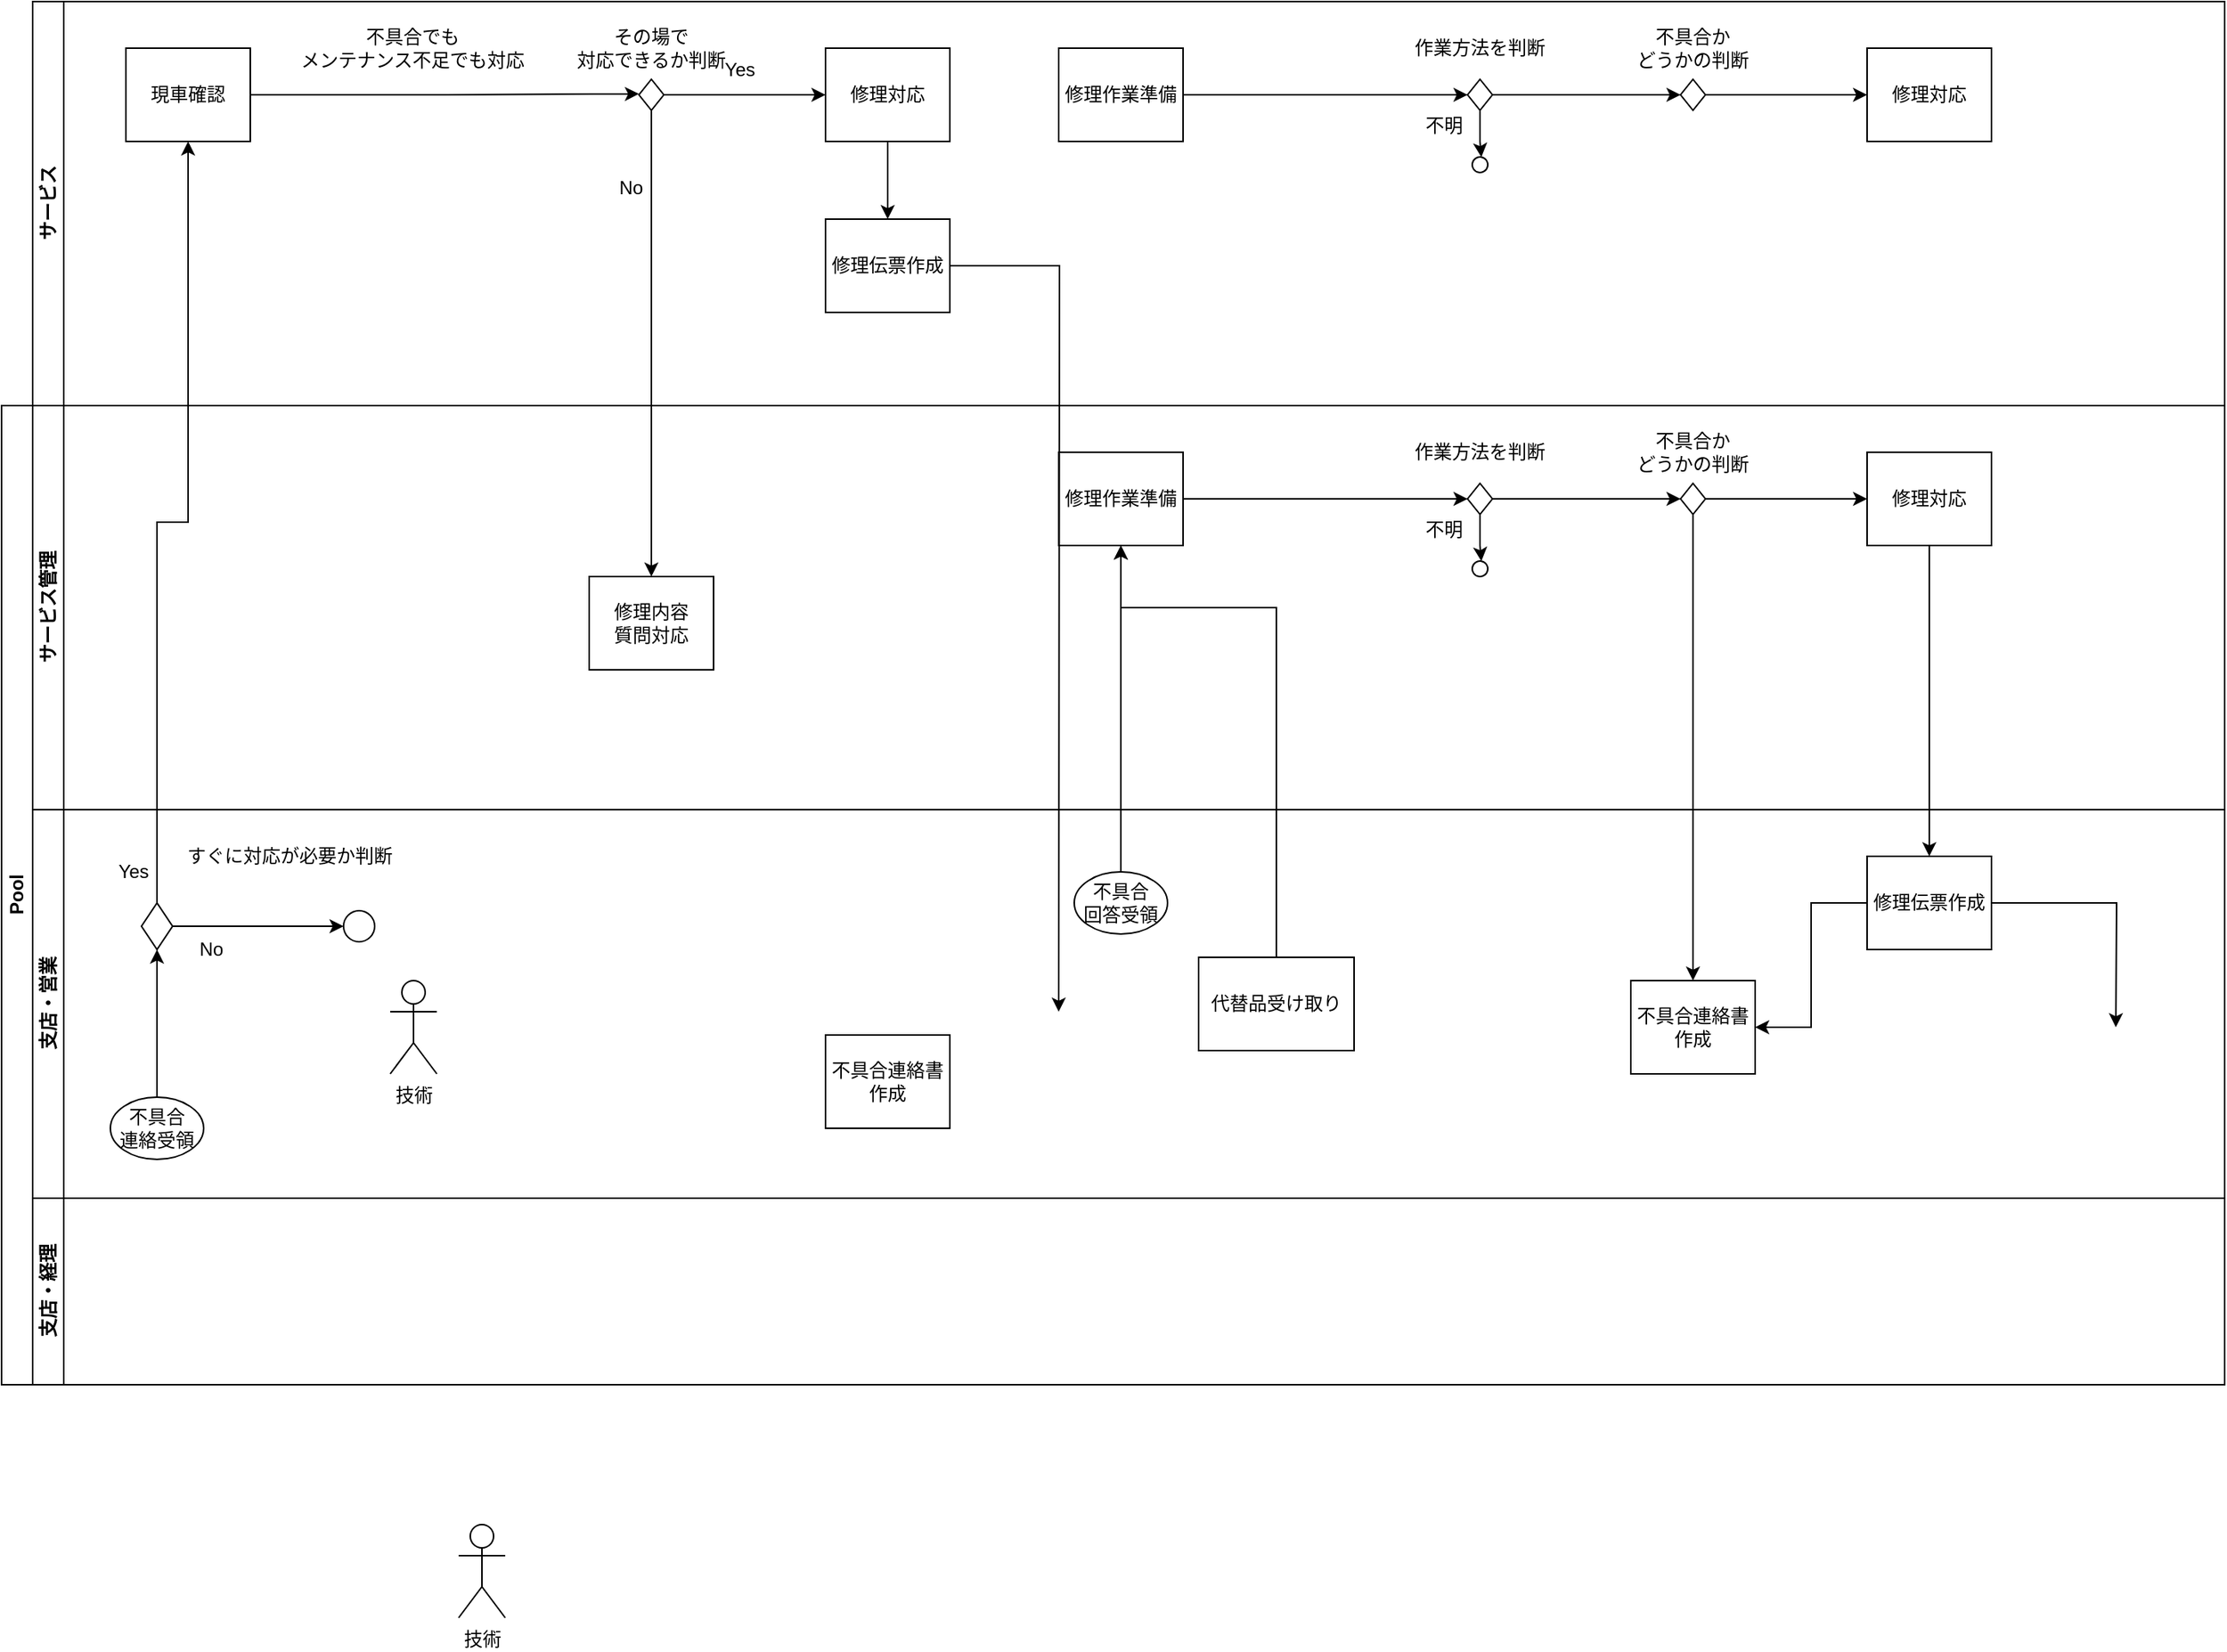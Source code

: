 <mxfile version="14.3.1" type="github">
  <diagram id="prtHgNgQTEPvFCAcTncT" name="Page-1">
    <mxGraphModel dx="1673" dy="2103" grid="1" gridSize="10" guides="1" tooltips="1" connect="1" arrows="1" fold="1" page="1" pageScale="1" pageWidth="827" pageHeight="1169" math="0" shadow="0">
      <root>
        <mxCell id="0" />
        <mxCell id="1" parent="0" />
        <mxCell id="dNxyNK7c78bLwvsdeMH5-19" value="Pool" style="swimlane;html=1;childLayout=stackLayout;resizeParent=1;resizeParentMax=0;horizontal=0;startSize=20;horizontalStack=0;" parent="1" vertex="1">
          <mxGeometry x="120" y="120" width="1430" height="630" as="geometry" />
        </mxCell>
        <mxCell id="FLFnpMw3MmitnRIGWcoV-14" style="edgeStyle=orthogonalEdgeStyle;rounded=0;orthogonalLoop=1;jettySize=auto;html=1;" parent="dNxyNK7c78bLwvsdeMH5-19" source="FLFnpMw3MmitnRIGWcoV-2" edge="1">
          <mxGeometry relative="1" as="geometry">
            <mxPoint x="720" y="90" as="targetPoint" />
          </mxGeometry>
        </mxCell>
        <mxCell id="dNxyNK7c78bLwvsdeMH5-20" value="サービス管理" style="swimlane;html=1;startSize=20;horizontal=0;" parent="dNxyNK7c78bLwvsdeMH5-19" vertex="1">
          <mxGeometry x="20" width="1410" height="260" as="geometry" />
        </mxCell>
        <mxCell id="FLFnpMw3MmitnRIGWcoV-15" style="edgeStyle=orthogonalEdgeStyle;rounded=0;orthogonalLoop=1;jettySize=auto;html=1;entryX=0.5;entryY=0;entryDx=0;entryDy=0;" parent="dNxyNK7c78bLwvsdeMH5-20" source="FLFnpMw3MmitnRIGWcoV-7" target="FLFnpMw3MmitnRIGWcoV-8" edge="1">
          <mxGeometry relative="1" as="geometry" />
        </mxCell>
        <mxCell id="FLFnpMw3MmitnRIGWcoV-7" value="" style="rhombus;whiteSpace=wrap;html=1;" parent="dNxyNK7c78bLwvsdeMH5-20" vertex="1">
          <mxGeometry x="923" y="50" width="16" height="20" as="geometry" />
        </mxCell>
        <mxCell id="FLFnpMw3MmitnRIGWcoV-5" style="edgeStyle=orthogonalEdgeStyle;rounded=0;orthogonalLoop=1;jettySize=auto;html=1;entryX=0;entryY=0.5;entryDx=0;entryDy=0;exitX=1;exitY=0.5;exitDx=0;exitDy=0;" parent="dNxyNK7c78bLwvsdeMH5-20" source="z5nzv6D3eItYVxrzep7x-7" target="FLFnpMw3MmitnRIGWcoV-7" edge="1">
          <mxGeometry relative="1" as="geometry">
            <mxPoint x="870" y="60" as="sourcePoint" />
          </mxGeometry>
        </mxCell>
        <mxCell id="FLFnpMw3MmitnRIGWcoV-8" value="" style="ellipse;whiteSpace=wrap;html=1;aspect=fixed;rotation=10;" parent="dNxyNK7c78bLwvsdeMH5-20" vertex="1">
          <mxGeometry x="926" y="100" width="10" height="10" as="geometry" />
        </mxCell>
        <mxCell id="FLFnpMw3MmitnRIGWcoV-9" value="" style="rhombus;whiteSpace=wrap;html=1;" parent="dNxyNK7c78bLwvsdeMH5-20" vertex="1">
          <mxGeometry x="1060" y="50" width="16" height="20" as="geometry" />
        </mxCell>
        <mxCell id="FLFnpMw3MmitnRIGWcoV-10" value="修理対応" style="rounded=0;whiteSpace=wrap;html=1;fontFamily=Helvetica;fontSize=12;fontColor=#000000;align=center;" parent="dNxyNK7c78bLwvsdeMH5-20" vertex="1">
          <mxGeometry x="1180" y="30" width="80" height="60" as="geometry" />
        </mxCell>
        <mxCell id="FLFnpMw3MmitnRIGWcoV-12" style="edgeStyle=orthogonalEdgeStyle;rounded=0;orthogonalLoop=1;jettySize=auto;html=1;" parent="dNxyNK7c78bLwvsdeMH5-20" source="FLFnpMw3MmitnRIGWcoV-7" edge="1">
          <mxGeometry relative="1" as="geometry">
            <mxPoint x="1060" y="60" as="targetPoint" />
          </mxGeometry>
        </mxCell>
        <mxCell id="FLFnpMw3MmitnRIGWcoV-13" style="edgeStyle=orthogonalEdgeStyle;rounded=0;orthogonalLoop=1;jettySize=auto;html=1;" parent="dNxyNK7c78bLwvsdeMH5-20" source="FLFnpMw3MmitnRIGWcoV-9" edge="1">
          <mxGeometry relative="1" as="geometry">
            <mxPoint x="1180" y="60" as="targetPoint" />
          </mxGeometry>
        </mxCell>
        <mxCell id="FLFnpMw3MmitnRIGWcoV-16" value="作業方法を判断" style="text;html=1;strokeColor=none;fillColor=none;align=center;verticalAlign=middle;whiteSpace=wrap;rounded=0;" parent="dNxyNK7c78bLwvsdeMH5-20" vertex="1">
          <mxGeometry x="866" y="20" width="130" height="20" as="geometry" />
        </mxCell>
        <mxCell id="FLFnpMw3MmitnRIGWcoV-17" value="不具合か&lt;br&gt;どうかの判断" style="text;html=1;strokeColor=none;fillColor=none;align=center;verticalAlign=middle;whiteSpace=wrap;rounded=0;" parent="dNxyNK7c78bLwvsdeMH5-20" vertex="1">
          <mxGeometry x="1003" y="20" width="130" height="20" as="geometry" />
        </mxCell>
        <mxCell id="z5nzv6D3eItYVxrzep7x-7" value="修理作業準備" style="rounded=0;whiteSpace=wrap;html=1;fontFamily=Helvetica;fontSize=12;fontColor=#000000;align=center;" vertex="1" parent="dNxyNK7c78bLwvsdeMH5-20">
          <mxGeometry x="660" y="30" width="80" height="60" as="geometry" />
        </mxCell>
        <mxCell id="z5nzv6D3eItYVxrzep7x-10" value="不明" style="text;html=1;strokeColor=none;fillColor=none;align=center;verticalAlign=middle;whiteSpace=wrap;rounded=0;" vertex="1" parent="dNxyNK7c78bLwvsdeMH5-20">
          <mxGeometry x="890" y="70" width="36" height="20" as="geometry" />
        </mxCell>
        <mxCell id="z5nzv6D3eItYVxrzep7x-37" value="修理内容&lt;br&gt;質問対応" style="rounded=0;whiteSpace=wrap;html=1;fontFamily=Helvetica;fontSize=12;fontColor=#000000;align=center;" vertex="1" parent="dNxyNK7c78bLwvsdeMH5-20">
          <mxGeometry x="358" y="110" width="80" height="60" as="geometry" />
        </mxCell>
        <mxCell id="dNxyNK7c78bLwvsdeMH5-21" value="支店・営業" style="swimlane;html=1;startSize=20;horizontal=0;" parent="dNxyNK7c78bLwvsdeMH5-19" vertex="1">
          <mxGeometry x="20" y="260" width="1410" height="250" as="geometry" />
        </mxCell>
        <mxCell id="dNxyNK7c78bLwvsdeMH5-23" value="不具合&lt;br&gt;連絡受領" style="ellipse;whiteSpace=wrap;html=1;" parent="dNxyNK7c78bLwvsdeMH5-21" vertex="1">
          <mxGeometry x="50" y="185" width="60" height="40" as="geometry" />
        </mxCell>
        <mxCell id="dNxyNK7c78bLwvsdeMH5-30" value="不具合連絡書作成" style="rounded=0;whiteSpace=wrap;html=1;fontFamily=Helvetica;fontSize=12;fontColor=#000000;align=center;" parent="dNxyNK7c78bLwvsdeMH5-21" vertex="1">
          <mxGeometry x="510" y="145" width="80" height="60" as="geometry" />
        </mxCell>
        <mxCell id="FLFnpMw3MmitnRIGWcoV-2" value="不具合&lt;br&gt;回答受領" style="ellipse;whiteSpace=wrap;html=1;" parent="dNxyNK7c78bLwvsdeMH5-21" vertex="1">
          <mxGeometry x="670" y="40" width="60" height="40" as="geometry" />
        </mxCell>
        <mxCell id="z5nzv6D3eItYVxrzep7x-1" value="不具合連絡書作成" style="rounded=0;whiteSpace=wrap;html=1;fontFamily=Helvetica;fontSize=12;fontColor=#000000;align=center;" vertex="1" parent="dNxyNK7c78bLwvsdeMH5-21">
          <mxGeometry x="1028" y="110" width="80" height="60" as="geometry" />
        </mxCell>
        <mxCell id="z5nzv6D3eItYVxrzep7x-5" style="edgeStyle=orthogonalEdgeStyle;rounded=0;orthogonalLoop=1;jettySize=auto;html=1;entryX=1;entryY=0.5;entryDx=0;entryDy=0;" edge="1" parent="dNxyNK7c78bLwvsdeMH5-21" source="z5nzv6D3eItYVxrzep7x-3" target="z5nzv6D3eItYVxrzep7x-1">
          <mxGeometry relative="1" as="geometry" />
        </mxCell>
        <mxCell id="z5nzv6D3eItYVxrzep7x-3" value="修理伝票作成" style="rounded=0;whiteSpace=wrap;html=1;fontFamily=Helvetica;fontSize=12;fontColor=#000000;align=center;" vertex="1" parent="dNxyNK7c78bLwvsdeMH5-21">
          <mxGeometry x="1180" y="30" width="80" height="60" as="geometry" />
        </mxCell>
        <mxCell id="z5nzv6D3eItYVxrzep7x-8" value="代替品受け取り" style="rounded=0;whiteSpace=wrap;html=1;" vertex="1" parent="dNxyNK7c78bLwvsdeMH5-21">
          <mxGeometry x="750" y="95" width="100" height="60" as="geometry" />
        </mxCell>
        <mxCell id="z5nzv6D3eItYVxrzep7x-13" value="技術" style="shape=umlActor;verticalLabelPosition=bottom;verticalAlign=top;html=1;outlineConnect=0;" vertex="1" parent="dNxyNK7c78bLwvsdeMH5-21">
          <mxGeometry x="230" y="110" width="30" height="60" as="geometry" />
        </mxCell>
        <mxCell id="z5nzv6D3eItYVxrzep7x-47" value="" style="rhombus;whiteSpace=wrap;html=1;" vertex="1" parent="dNxyNK7c78bLwvsdeMH5-21">
          <mxGeometry x="70" y="60" width="20" height="30" as="geometry" />
        </mxCell>
        <mxCell id="z5nzv6D3eItYVxrzep7x-49" value="すぐに対応が必要か判断" style="text;html=1;strokeColor=none;fillColor=none;align=center;verticalAlign=middle;whiteSpace=wrap;rounded=0;" vertex="1" parent="dNxyNK7c78bLwvsdeMH5-21">
          <mxGeometry x="90" y="20" width="151" height="20" as="geometry" />
        </mxCell>
        <mxCell id="z5nzv6D3eItYVxrzep7x-50" value="Yes" style="text;html=1;strokeColor=none;fillColor=none;align=center;verticalAlign=middle;whiteSpace=wrap;rounded=0;" vertex="1" parent="dNxyNK7c78bLwvsdeMH5-21">
          <mxGeometry y="30" width="130" height="20" as="geometry" />
        </mxCell>
        <mxCell id="z5nzv6D3eItYVxrzep7x-51" value="No" style="text;html=1;strokeColor=none;fillColor=none;align=center;verticalAlign=middle;whiteSpace=wrap;rounded=0;" vertex="1" parent="dNxyNK7c78bLwvsdeMH5-21">
          <mxGeometry x="50" y="80" width="130" height="20" as="geometry" />
        </mxCell>
        <mxCell id="z5nzv6D3eItYVxrzep7x-53" value="" style="ellipse;whiteSpace=wrap;html=1;" vertex="1" parent="dNxyNK7c78bLwvsdeMH5-21">
          <mxGeometry x="200" y="65" width="20" height="20" as="geometry" />
        </mxCell>
        <mxCell id="z5nzv6D3eItYVxrzep7x-52" style="edgeStyle=orthogonalEdgeStyle;rounded=0;orthogonalLoop=1;jettySize=auto;html=1;entryX=0;entryY=0.5;entryDx=0;entryDy=0;" edge="1" parent="dNxyNK7c78bLwvsdeMH5-21" source="z5nzv6D3eItYVxrzep7x-47" target="z5nzv6D3eItYVxrzep7x-53">
          <mxGeometry relative="1" as="geometry">
            <mxPoint x="190" y="75.0" as="targetPoint" />
          </mxGeometry>
        </mxCell>
        <mxCell id="dNxyNK7c78bLwvsdeMH5-22" value="支店・経理" style="swimlane;html=1;startSize=20;horizontal=0;" parent="dNxyNK7c78bLwvsdeMH5-19" vertex="1">
          <mxGeometry x="20" y="510" width="1410" height="120" as="geometry" />
        </mxCell>
        <mxCell id="FLFnpMw3MmitnRIGWcoV-11" style="edgeStyle=orthogonalEdgeStyle;rounded=0;orthogonalLoop=1;jettySize=auto;html=1;entryX=0.5;entryY=0;entryDx=0;entryDy=0;" parent="dNxyNK7c78bLwvsdeMH5-19" source="FLFnpMw3MmitnRIGWcoV-9" edge="1" target="z5nzv6D3eItYVxrzep7x-1">
          <mxGeometry relative="1" as="geometry">
            <mxPoint x="1088" y="230" as="targetPoint" />
          </mxGeometry>
        </mxCell>
        <mxCell id="z5nzv6D3eItYVxrzep7x-4" value="" style="edgeStyle=orthogonalEdgeStyle;rounded=0;orthogonalLoop=1;jettySize=auto;html=1;" edge="1" parent="dNxyNK7c78bLwvsdeMH5-19" source="FLFnpMw3MmitnRIGWcoV-10" target="z5nzv6D3eItYVxrzep7x-3">
          <mxGeometry relative="1" as="geometry" />
        </mxCell>
        <mxCell id="z5nzv6D3eItYVxrzep7x-9" style="edgeStyle=orthogonalEdgeStyle;rounded=0;orthogonalLoop=1;jettySize=auto;html=1;entryX=0.5;entryY=1;entryDx=0;entryDy=0;" edge="1" parent="dNxyNK7c78bLwvsdeMH5-19" source="z5nzv6D3eItYVxrzep7x-8" target="z5nzv6D3eItYVxrzep7x-7">
          <mxGeometry relative="1" as="geometry">
            <Array as="points">
              <mxPoint x="820" y="130" />
              <mxPoint x="720" y="130" />
            </Array>
          </mxGeometry>
        </mxCell>
        <mxCell id="YrqZv5F6dzmh7RyfZA-b-27" style="edgeStyle=orthogonalEdgeStyle;rounded=0;orthogonalLoop=1;jettySize=auto;html=1;" parent="1" source="dNxyNK7c78bLwvsdeMH5-34" edge="1">
          <mxGeometry relative="1" as="geometry">
            <mxPoint x="800" y="510" as="targetPoint" />
          </mxGeometry>
        </mxCell>
        <mxCell id="z5nzv6D3eItYVxrzep7x-6" style="edgeStyle=orthogonalEdgeStyle;rounded=0;orthogonalLoop=1;jettySize=auto;html=1;" edge="1" parent="1" source="z5nzv6D3eItYVxrzep7x-3">
          <mxGeometry relative="1" as="geometry">
            <mxPoint x="1480" y="520" as="targetPoint" />
          </mxGeometry>
        </mxCell>
        <mxCell id="z5nzv6D3eItYVxrzep7x-14" value="サービス" style="swimlane;html=1;startSize=20;horizontal=0;" vertex="1" parent="1">
          <mxGeometry x="140" y="-140" width="1410" height="260" as="geometry" />
        </mxCell>
        <mxCell id="z5nzv6D3eItYVxrzep7x-16" value="現車確認" style="rounded=0;whiteSpace=wrap;html=1;fontFamily=Helvetica;fontSize=12;fontColor=#000000;align=center;" vertex="1" parent="z5nzv6D3eItYVxrzep7x-14">
          <mxGeometry x="60" y="30" width="80" height="60" as="geometry" />
        </mxCell>
        <mxCell id="z5nzv6D3eItYVxrzep7x-18" value="不具合でも&lt;br&gt;メンテナンス不足でも対応&lt;br&gt;" style="text;html=1;strokeColor=none;fillColor=none;align=center;verticalAlign=middle;whiteSpace=wrap;rounded=0;" vertex="1" parent="z5nzv6D3eItYVxrzep7x-14">
          <mxGeometry x="169" y="20" width="151" height="20" as="geometry" />
        </mxCell>
        <mxCell id="z5nzv6D3eItYVxrzep7x-44" style="edgeStyle=orthogonalEdgeStyle;rounded=0;orthogonalLoop=1;jettySize=auto;html=1;entryX=0;entryY=0.5;entryDx=0;entryDy=0;" edge="1" parent="z5nzv6D3eItYVxrzep7x-14" source="z5nzv6D3eItYVxrzep7x-21" target="z5nzv6D3eItYVxrzep7x-23">
          <mxGeometry relative="1" as="geometry" />
        </mxCell>
        <mxCell id="z5nzv6D3eItYVxrzep7x-21" value="" style="rhombus;whiteSpace=wrap;html=1;" vertex="1" parent="z5nzv6D3eItYVxrzep7x-14">
          <mxGeometry x="390" y="50" width="16" height="20" as="geometry" />
        </mxCell>
        <mxCell id="z5nzv6D3eItYVxrzep7x-22" value="その場で&lt;br&gt;対応できるか判断" style="text;html=1;strokeColor=none;fillColor=none;align=center;verticalAlign=middle;whiteSpace=wrap;rounded=0;" vertex="1" parent="z5nzv6D3eItYVxrzep7x-14">
          <mxGeometry x="333" y="20" width="130" height="20" as="geometry" />
        </mxCell>
        <mxCell id="z5nzv6D3eItYVxrzep7x-23" value="修理対応" style="rounded=0;whiteSpace=wrap;html=1;fontFamily=Helvetica;fontSize=12;fontColor=#000000;align=center;" vertex="1" parent="z5nzv6D3eItYVxrzep7x-14">
          <mxGeometry x="510" y="30" width="80" height="60" as="geometry" />
        </mxCell>
        <mxCell id="z5nzv6D3eItYVxrzep7x-24" style="edgeStyle=orthogonalEdgeStyle;rounded=0;orthogonalLoop=1;jettySize=auto;html=1;entryX=0.5;entryY=0;entryDx=0;entryDy=0;" edge="1" parent="z5nzv6D3eItYVxrzep7x-14" source="z5nzv6D3eItYVxrzep7x-25" target="z5nzv6D3eItYVxrzep7x-27">
          <mxGeometry relative="1" as="geometry" />
        </mxCell>
        <mxCell id="z5nzv6D3eItYVxrzep7x-25" value="" style="rhombus;whiteSpace=wrap;html=1;" vertex="1" parent="z5nzv6D3eItYVxrzep7x-14">
          <mxGeometry x="923" y="50" width="16" height="20" as="geometry" />
        </mxCell>
        <mxCell id="z5nzv6D3eItYVxrzep7x-26" style="edgeStyle=orthogonalEdgeStyle;rounded=0;orthogonalLoop=1;jettySize=auto;html=1;entryX=0;entryY=0.5;entryDx=0;entryDy=0;exitX=1;exitY=0.5;exitDx=0;exitDy=0;" edge="1" parent="z5nzv6D3eItYVxrzep7x-14" source="z5nzv6D3eItYVxrzep7x-34" target="z5nzv6D3eItYVxrzep7x-25">
          <mxGeometry relative="1" as="geometry">
            <mxPoint x="870" y="60" as="sourcePoint" />
          </mxGeometry>
        </mxCell>
        <mxCell id="z5nzv6D3eItYVxrzep7x-27" value="" style="ellipse;whiteSpace=wrap;html=1;aspect=fixed;rotation=10;" vertex="1" parent="z5nzv6D3eItYVxrzep7x-14">
          <mxGeometry x="926" y="100" width="10" height="10" as="geometry" />
        </mxCell>
        <mxCell id="z5nzv6D3eItYVxrzep7x-28" value="" style="rhombus;whiteSpace=wrap;html=1;" vertex="1" parent="z5nzv6D3eItYVxrzep7x-14">
          <mxGeometry x="1060" y="50" width="16" height="20" as="geometry" />
        </mxCell>
        <mxCell id="z5nzv6D3eItYVxrzep7x-29" value="修理対応" style="rounded=0;whiteSpace=wrap;html=1;fontFamily=Helvetica;fontSize=12;fontColor=#000000;align=center;" vertex="1" parent="z5nzv6D3eItYVxrzep7x-14">
          <mxGeometry x="1180" y="30" width="80" height="60" as="geometry" />
        </mxCell>
        <mxCell id="z5nzv6D3eItYVxrzep7x-30" style="edgeStyle=orthogonalEdgeStyle;rounded=0;orthogonalLoop=1;jettySize=auto;html=1;" edge="1" parent="z5nzv6D3eItYVxrzep7x-14" source="z5nzv6D3eItYVxrzep7x-25">
          <mxGeometry relative="1" as="geometry">
            <mxPoint x="1060" y="60" as="targetPoint" />
          </mxGeometry>
        </mxCell>
        <mxCell id="z5nzv6D3eItYVxrzep7x-31" style="edgeStyle=orthogonalEdgeStyle;rounded=0;orthogonalLoop=1;jettySize=auto;html=1;" edge="1" parent="z5nzv6D3eItYVxrzep7x-14" source="z5nzv6D3eItYVxrzep7x-28">
          <mxGeometry relative="1" as="geometry">
            <mxPoint x="1180" y="60" as="targetPoint" />
          </mxGeometry>
        </mxCell>
        <mxCell id="z5nzv6D3eItYVxrzep7x-32" value="作業方法を判断" style="text;html=1;strokeColor=none;fillColor=none;align=center;verticalAlign=middle;whiteSpace=wrap;rounded=0;" vertex="1" parent="z5nzv6D3eItYVxrzep7x-14">
          <mxGeometry x="866" y="20" width="130" height="20" as="geometry" />
        </mxCell>
        <mxCell id="z5nzv6D3eItYVxrzep7x-33" value="不具合か&lt;br&gt;どうかの判断" style="text;html=1;strokeColor=none;fillColor=none;align=center;verticalAlign=middle;whiteSpace=wrap;rounded=0;" vertex="1" parent="z5nzv6D3eItYVxrzep7x-14">
          <mxGeometry x="1003" y="20" width="130" height="20" as="geometry" />
        </mxCell>
        <mxCell id="z5nzv6D3eItYVxrzep7x-34" value="修理作業準備" style="rounded=0;whiteSpace=wrap;html=1;fontFamily=Helvetica;fontSize=12;fontColor=#000000;align=center;" vertex="1" parent="z5nzv6D3eItYVxrzep7x-14">
          <mxGeometry x="660" y="30" width="80" height="60" as="geometry" />
        </mxCell>
        <mxCell id="z5nzv6D3eItYVxrzep7x-35" value="不明" style="text;html=1;strokeColor=none;fillColor=none;align=center;verticalAlign=middle;whiteSpace=wrap;rounded=0;" vertex="1" parent="z5nzv6D3eItYVxrzep7x-14">
          <mxGeometry x="890" y="70" width="36" height="20" as="geometry" />
        </mxCell>
        <mxCell id="z5nzv6D3eItYVxrzep7x-36" style="edgeStyle=orthogonalEdgeStyle;rounded=0;orthogonalLoop=1;jettySize=auto;html=1;exitX=1;exitY=0.5;exitDx=0;exitDy=0;" edge="1" parent="z5nzv6D3eItYVxrzep7x-14" source="z5nzv6D3eItYVxrzep7x-16">
          <mxGeometry relative="1" as="geometry">
            <mxPoint x="390" y="59.41" as="targetPoint" />
            <mxPoint x="269" y="59.41" as="sourcePoint" />
          </mxGeometry>
        </mxCell>
        <mxCell id="dNxyNK7c78bLwvsdeMH5-34" value="修理伝票作成" style="rounded=0;whiteSpace=wrap;html=1;fontFamily=Helvetica;fontSize=12;fontColor=#000000;align=center;" parent="z5nzv6D3eItYVxrzep7x-14" vertex="1">
          <mxGeometry x="510" y="140" width="80" height="60" as="geometry" />
        </mxCell>
        <mxCell id="YrqZv5F6dzmh7RyfZA-b-25" style="edgeStyle=orthogonalEdgeStyle;rounded=0;orthogonalLoop=1;jettySize=auto;html=1;entryX=0.5;entryY=0;entryDx=0;entryDy=0;exitX=0.5;exitY=1;exitDx=0;exitDy=0;" parent="z5nzv6D3eItYVxrzep7x-14" source="z5nzv6D3eItYVxrzep7x-23" target="dNxyNK7c78bLwvsdeMH5-34" edge="1">
          <mxGeometry relative="1" as="geometry">
            <mxPoint x="550" y="350" as="sourcePoint" />
          </mxGeometry>
        </mxCell>
        <mxCell id="z5nzv6D3eItYVxrzep7x-42" value="No" style="text;html=1;strokeColor=none;fillColor=none;align=center;verticalAlign=middle;whiteSpace=wrap;rounded=0;" vertex="1" parent="z5nzv6D3eItYVxrzep7x-14">
          <mxGeometry x="320" y="110" width="130" height="20" as="geometry" />
        </mxCell>
        <mxCell id="z5nzv6D3eItYVxrzep7x-43" value="Yes" style="text;html=1;strokeColor=none;fillColor=none;align=center;verticalAlign=middle;whiteSpace=wrap;rounded=0;" vertex="1" parent="z5nzv6D3eItYVxrzep7x-14">
          <mxGeometry x="390" y="34" width="130" height="20" as="geometry" />
        </mxCell>
        <mxCell id="z5nzv6D3eItYVxrzep7x-38" style="edgeStyle=orthogonalEdgeStyle;rounded=0;orthogonalLoop=1;jettySize=auto;html=1;entryX=0.5;entryY=0;entryDx=0;entryDy=0;" edge="1" parent="1" source="z5nzv6D3eItYVxrzep7x-21" target="z5nzv6D3eItYVxrzep7x-37">
          <mxGeometry relative="1" as="geometry">
            <Array as="points">
              <mxPoint x="538" y="210" />
            </Array>
          </mxGeometry>
        </mxCell>
        <mxCell id="z5nzv6D3eItYVxrzep7x-12" value="技術" style="shape=umlActor;verticalLabelPosition=bottom;verticalAlign=top;html=1;outlineConnect=0;" vertex="1" parent="1">
          <mxGeometry x="414" y="840" width="30" height="60" as="geometry" />
        </mxCell>
        <mxCell id="z5nzv6D3eItYVxrzep7x-46" style="edgeStyle=orthogonalEdgeStyle;rounded=0;orthogonalLoop=1;jettySize=auto;html=1;" edge="1" parent="1" source="dNxyNK7c78bLwvsdeMH5-23">
          <mxGeometry relative="1" as="geometry">
            <mxPoint x="220" y="470" as="targetPoint" />
          </mxGeometry>
        </mxCell>
        <mxCell id="z5nzv6D3eItYVxrzep7x-48" style="edgeStyle=orthogonalEdgeStyle;rounded=0;orthogonalLoop=1;jettySize=auto;html=1;entryX=0.5;entryY=1;entryDx=0;entryDy=0;" edge="1" parent="1" source="z5nzv6D3eItYVxrzep7x-47" target="z5nzv6D3eItYVxrzep7x-16">
          <mxGeometry relative="1" as="geometry" />
        </mxCell>
      </root>
    </mxGraphModel>
  </diagram>
</mxfile>
